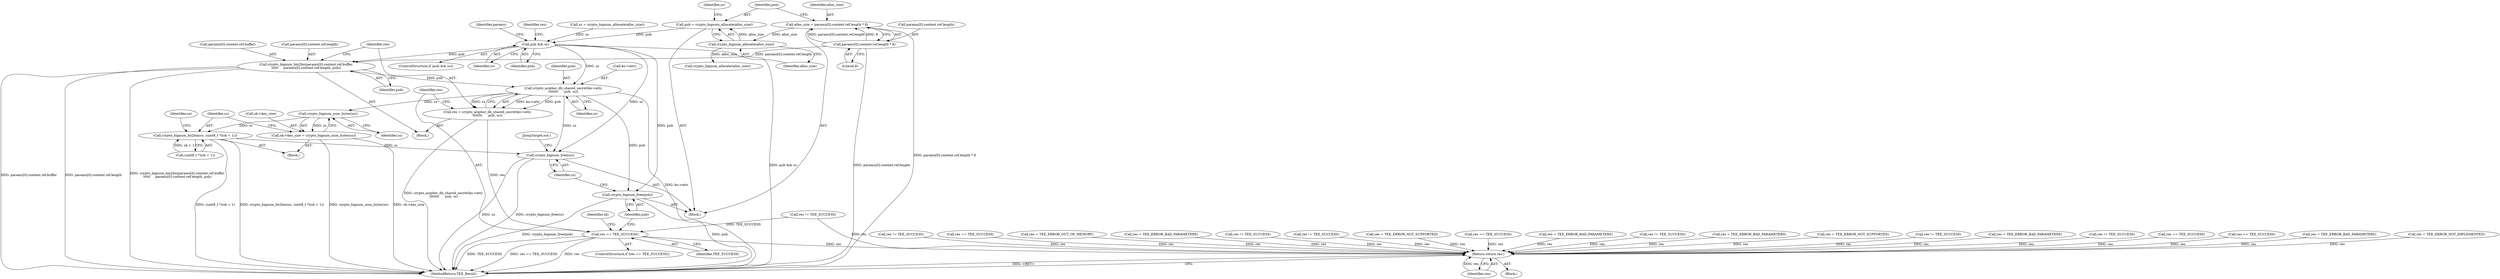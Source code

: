 digraph "0_optee_os_a637243270fc1faae16de059091795c32d86e65e@API" {
"1000282" [label="(Call,pub = crypto_bignum_allocate(alloc_size))"];
"1000284" [label="(Call,crypto_bignum_allocate(alloc_size))"];
"1000269" [label="(Call,alloc_size = params[0].content.ref.length * 8)"];
"1000271" [label="(Call,params[0].content.ref.length * 8)"];
"1000291" [label="(Call,pub && ss)"];
"1000295" [label="(Call,crypto_bignum_bin2bn(params[0].content.ref.buffer,\n\t\t\t\t\t     params[0].content.ref.length, pub))"];
"1000317" [label="(Call,crypto_acipher_dh_shared_secret(ko->attr,\n\t\t\t\t\t\t\t      pub, ss))"];
"1000315" [label="(Call,res = crypto_acipher_dh_shared_secret(ko->attr,\n\t\t\t\t\t\t\t      pub, ss))"];
"1000324" [label="(Call,res == TEE_SUCCESS)"];
"1000857" [label="(Return,return res;)"];
"1000332" [label="(Call,crypto_bignum_num_bytes(ss))"];
"1000328" [label="(Call,sk->key_size = crypto_bignum_num_bytes(ss))"];
"1000334" [label="(Call,crypto_bignum_bn2bin(ss, (uint8_t *)(sk + 1)))"];
"1000359" [label="(Call,crypto_bignum_free(ss))"];
"1000357" [label="(Call,crypto_bignum_free(pub))"];
"1000285" [label="(Identifier,alloc_size)"];
"1000284" [label="(Call,crypto_bignum_allocate(alloc_size))"];
"1000859" [label="(MethodReturn,TEE_Result)"];
"1000598" [label="(Call,res != TEE_SUCCESS)"];
"1000632" [label="(Call,res == TEE_SUCCESS)"];
"1000854" [label="(JumpTarget,out:)"];
"1000354" [label="(Call,res = TEE_ERROR_OUT_OF_MEMORY)"];
"1000335" [label="(Identifier,ss)"];
"1000290" [label="(ControlStructure,if (pub && ss))"];
"1000359" [label="(Call,crypto_bignum_free(ss))"];
"1000858" [label="(Identifier,res)"];
"1000281" [label="(Literal,8)"];
"1000324" [label="(Call,res == TEE_SUCCESS)"];
"1000358" [label="(Identifier,pub)"];
"1000344" [label="(Identifier,so)"];
"1000318" [label="(Call,ko->attr)"];
"1000265" [label="(Call,res = TEE_ERROR_BAD_PARAMETERS)"];
"1000288" [label="(Call,crypto_bignum_allocate(alloc_size))"];
"1000190" [label="(Call,res != TEE_SUCCESS)"];
"1000317" [label="(Call,crypto_acipher_dh_shared_secret(ko->attr,\n\t\t\t\t\t\t\t      pub, ss))"];
"1000296" [label="(Call,params[0].content.ref.buffer)"];
"1000283" [label="(Identifier,pub)"];
"1000286" [label="(Call,ss = crypto_bignum_allocate(alloc_size))"];
"1000204" [label="(Call,res != TEE_SUCCESS)"];
"1000295" [label="(Call,crypto_bignum_bin2bn(params[0].content.ref.buffer,\n\t\t\t\t\t     params[0].content.ref.length, pub))"];
"1000271" [label="(Call,params[0].content.ref.length * 8)"];
"1000315" [label="(Call,res = crypto_acipher_dh_shared_secret(ko->attr,\n\t\t\t\t\t\t\t      pub, ss))"];
"1000291" [label="(Call,pub && ss)"];
"1000851" [label="(Call,res = TEE_ERROR_NOT_SUPPORTED)"];
"1000287" [label="(Identifier,ss)"];
"1000325" [label="(Identifier,res)"];
"1000336" [label="(Call,(uint8_t *)(sk + 1))"];
"1000248" [label="(Block,)"];
"1000113" [label="(Block,)"];
"1000329" [label="(Call,sk->key_size)"];
"1000360" [label="(Identifier,ss)"];
"1000357" [label="(Call,crypto_bignum_free(pub))"];
"1000524" [label="(Call,res == TEE_SUCCESS)"];
"1000808" [label="(Call,res = TEE_ERROR_BAD_PARAMETERS)"];
"1000327" [label="(Block,)"];
"1000293" [label="(Identifier,ss)"];
"1000441" [label="(Call,res != TEE_SUCCESS)"];
"1000292" [label="(Identifier,pub)"];
"1000321" [label="(Identifier,pub)"];
"1000272" [label="(Call,params[0].content.ref.length)"];
"1000269" [label="(Call,alloc_size = params[0].content.ref.length * 8)"];
"1000300" [label="(Identifier,params)"];
"1000395" [label="(Call,res = TEE_ERROR_BAD_PARAMETERS)"];
"1000238" [label="(Call,res = TEE_ERROR_NOT_SUPPORTED)"];
"1000334" [label="(Call,crypto_bignum_bn2bin(ss, (uint8_t *)(sk + 1)))"];
"1000323" [label="(ControlStructure,if (res == TEE_SUCCESS))"];
"1000697" [label="(Call,res != TEE_SUCCESS)"];
"1000609" [label="(Call,res = TEE_ERROR_BAD_PARAMETERS)"];
"1000314" [label="(Identifier,pub)"];
"1000797" [label="(Call,res != TEE_SUCCESS)"];
"1000729" [label="(Call,res == TEE_SUCCESS)"];
"1000830" [label="(Call,res == TEE_SUCCESS)"];
"1000316" [label="(Identifier,res)"];
"1000355" [label="(Identifier,res)"];
"1000322" [label="(Identifier,ss)"];
"1000326" [label="(Identifier,TEE_SUCCESS)"];
"1000305" [label="(Call,params[0].content.ref.length)"];
"1000294" [label="(Block,)"];
"1000708" [label="(Call,res = TEE_ERROR_BAD_PARAMETERS)"];
"1000430" [label="(Call,res = TEE_ERROR_NOT_IMPLEMENTED)"];
"1000217" [label="(Call,res != TEE_SUCCESS)"];
"1000330" [label="(Identifier,sk)"];
"1000332" [label="(Call,crypto_bignum_num_bytes(ss))"];
"1000857" [label="(Return,return res;)"];
"1000333" [label="(Identifier,ss)"];
"1000328" [label="(Call,sk->key_size = crypto_bignum_num_bytes(ss))"];
"1000270" [label="(Identifier,alloc_size)"];
"1000282" [label="(Call,pub = crypto_bignum_allocate(alloc_size))"];
"1000282" -> "1000248"  [label="AST: "];
"1000282" -> "1000284"  [label="CFG: "];
"1000283" -> "1000282"  [label="AST: "];
"1000284" -> "1000282"  [label="AST: "];
"1000287" -> "1000282"  [label="CFG: "];
"1000284" -> "1000282"  [label="DDG: alloc_size"];
"1000282" -> "1000291"  [label="DDG: pub"];
"1000284" -> "1000285"  [label="CFG: "];
"1000285" -> "1000284"  [label="AST: "];
"1000269" -> "1000284"  [label="DDG: alloc_size"];
"1000284" -> "1000288"  [label="DDG: alloc_size"];
"1000269" -> "1000248"  [label="AST: "];
"1000269" -> "1000271"  [label="CFG: "];
"1000270" -> "1000269"  [label="AST: "];
"1000271" -> "1000269"  [label="AST: "];
"1000283" -> "1000269"  [label="CFG: "];
"1000269" -> "1000859"  [label="DDG: params[0].content.ref.length * 8"];
"1000271" -> "1000269"  [label="DDG: params[0].content.ref.length"];
"1000271" -> "1000269"  [label="DDG: 8"];
"1000271" -> "1000281"  [label="CFG: "];
"1000272" -> "1000271"  [label="AST: "];
"1000281" -> "1000271"  [label="AST: "];
"1000271" -> "1000859"  [label="DDG: params[0].content.ref.length"];
"1000271" -> "1000295"  [label="DDG: params[0].content.ref.length"];
"1000291" -> "1000290"  [label="AST: "];
"1000291" -> "1000292"  [label="CFG: "];
"1000291" -> "1000293"  [label="CFG: "];
"1000292" -> "1000291"  [label="AST: "];
"1000293" -> "1000291"  [label="AST: "];
"1000300" -> "1000291"  [label="CFG: "];
"1000355" -> "1000291"  [label="CFG: "];
"1000291" -> "1000859"  [label="DDG: pub && ss"];
"1000286" -> "1000291"  [label="DDG: ss"];
"1000291" -> "1000295"  [label="DDG: pub"];
"1000291" -> "1000317"  [label="DDG: ss"];
"1000291" -> "1000357"  [label="DDG: pub"];
"1000291" -> "1000359"  [label="DDG: ss"];
"1000295" -> "1000294"  [label="AST: "];
"1000295" -> "1000314"  [label="CFG: "];
"1000296" -> "1000295"  [label="AST: "];
"1000305" -> "1000295"  [label="AST: "];
"1000314" -> "1000295"  [label="AST: "];
"1000316" -> "1000295"  [label="CFG: "];
"1000295" -> "1000859"  [label="DDG: params[0].content.ref.buffer"];
"1000295" -> "1000859"  [label="DDG: params[0].content.ref.length"];
"1000295" -> "1000859"  [label="DDG: crypto_bignum_bin2bn(params[0].content.ref.buffer,\n\t\t\t\t\t     params[0].content.ref.length, pub)"];
"1000295" -> "1000317"  [label="DDG: pub"];
"1000317" -> "1000315"  [label="AST: "];
"1000317" -> "1000322"  [label="CFG: "];
"1000318" -> "1000317"  [label="AST: "];
"1000321" -> "1000317"  [label="AST: "];
"1000322" -> "1000317"  [label="AST: "];
"1000315" -> "1000317"  [label="CFG: "];
"1000317" -> "1000859"  [label="DDG: ko->attr"];
"1000317" -> "1000315"  [label="DDG: ko->attr"];
"1000317" -> "1000315"  [label="DDG: pub"];
"1000317" -> "1000315"  [label="DDG: ss"];
"1000317" -> "1000332"  [label="DDG: ss"];
"1000317" -> "1000357"  [label="DDG: pub"];
"1000317" -> "1000359"  [label="DDG: ss"];
"1000315" -> "1000294"  [label="AST: "];
"1000316" -> "1000315"  [label="AST: "];
"1000325" -> "1000315"  [label="CFG: "];
"1000315" -> "1000859"  [label="DDG: crypto_acipher_dh_shared_secret(ko->attr,\n\t\t\t\t\t\t\t      pub, ss)"];
"1000315" -> "1000324"  [label="DDG: res"];
"1000324" -> "1000323"  [label="AST: "];
"1000324" -> "1000326"  [label="CFG: "];
"1000325" -> "1000324"  [label="AST: "];
"1000326" -> "1000324"  [label="AST: "];
"1000330" -> "1000324"  [label="CFG: "];
"1000358" -> "1000324"  [label="CFG: "];
"1000324" -> "1000859"  [label="DDG: TEE_SUCCESS"];
"1000324" -> "1000859"  [label="DDG: res == TEE_SUCCESS"];
"1000324" -> "1000859"  [label="DDG: res"];
"1000217" -> "1000324"  [label="DDG: TEE_SUCCESS"];
"1000324" -> "1000857"  [label="DDG: res"];
"1000857" -> "1000113"  [label="AST: "];
"1000857" -> "1000858"  [label="CFG: "];
"1000858" -> "1000857"  [label="AST: "];
"1000859" -> "1000857"  [label="CFG: "];
"1000857" -> "1000859"  [label="DDG: <RET>"];
"1000858" -> "1000857"  [label="DDG: res"];
"1000395" -> "1000857"  [label="DDG: res"];
"1000708" -> "1000857"  [label="DDG: res"];
"1000729" -> "1000857"  [label="DDG: res"];
"1000598" -> "1000857"  [label="DDG: res"];
"1000238" -> "1000857"  [label="DDG: res"];
"1000609" -> "1000857"  [label="DDG: res"];
"1000265" -> "1000857"  [label="DDG: res"];
"1000430" -> "1000857"  [label="DDG: res"];
"1000354" -> "1000857"  [label="DDG: res"];
"1000830" -> "1000857"  [label="DDG: res"];
"1000441" -> "1000857"  [label="DDG: res"];
"1000524" -> "1000857"  [label="DDG: res"];
"1000632" -> "1000857"  [label="DDG: res"];
"1000851" -> "1000857"  [label="DDG: res"];
"1000190" -> "1000857"  [label="DDG: res"];
"1000217" -> "1000857"  [label="DDG: res"];
"1000808" -> "1000857"  [label="DDG: res"];
"1000797" -> "1000857"  [label="DDG: res"];
"1000204" -> "1000857"  [label="DDG: res"];
"1000697" -> "1000857"  [label="DDG: res"];
"1000332" -> "1000328"  [label="AST: "];
"1000332" -> "1000333"  [label="CFG: "];
"1000333" -> "1000332"  [label="AST: "];
"1000328" -> "1000332"  [label="CFG: "];
"1000332" -> "1000328"  [label="DDG: ss"];
"1000332" -> "1000334"  [label="DDG: ss"];
"1000328" -> "1000327"  [label="AST: "];
"1000329" -> "1000328"  [label="AST: "];
"1000335" -> "1000328"  [label="CFG: "];
"1000328" -> "1000859"  [label="DDG: crypto_bignum_num_bytes(ss)"];
"1000328" -> "1000859"  [label="DDG: sk->key_size"];
"1000334" -> "1000327"  [label="AST: "];
"1000334" -> "1000336"  [label="CFG: "];
"1000335" -> "1000334"  [label="AST: "];
"1000336" -> "1000334"  [label="AST: "];
"1000344" -> "1000334"  [label="CFG: "];
"1000334" -> "1000859"  [label="DDG: crypto_bignum_bn2bin(ss, (uint8_t *)(sk + 1))"];
"1000334" -> "1000859"  [label="DDG: (uint8_t *)(sk + 1)"];
"1000336" -> "1000334"  [label="DDG: sk + 1"];
"1000334" -> "1000359"  [label="DDG: ss"];
"1000359" -> "1000248"  [label="AST: "];
"1000359" -> "1000360"  [label="CFG: "];
"1000360" -> "1000359"  [label="AST: "];
"1000854" -> "1000359"  [label="CFG: "];
"1000359" -> "1000859"  [label="DDG: ss"];
"1000359" -> "1000859"  [label="DDG: crypto_bignum_free(ss)"];
"1000357" -> "1000248"  [label="AST: "];
"1000357" -> "1000358"  [label="CFG: "];
"1000358" -> "1000357"  [label="AST: "];
"1000360" -> "1000357"  [label="CFG: "];
"1000357" -> "1000859"  [label="DDG: crypto_bignum_free(pub)"];
"1000357" -> "1000859"  [label="DDG: pub"];
}
